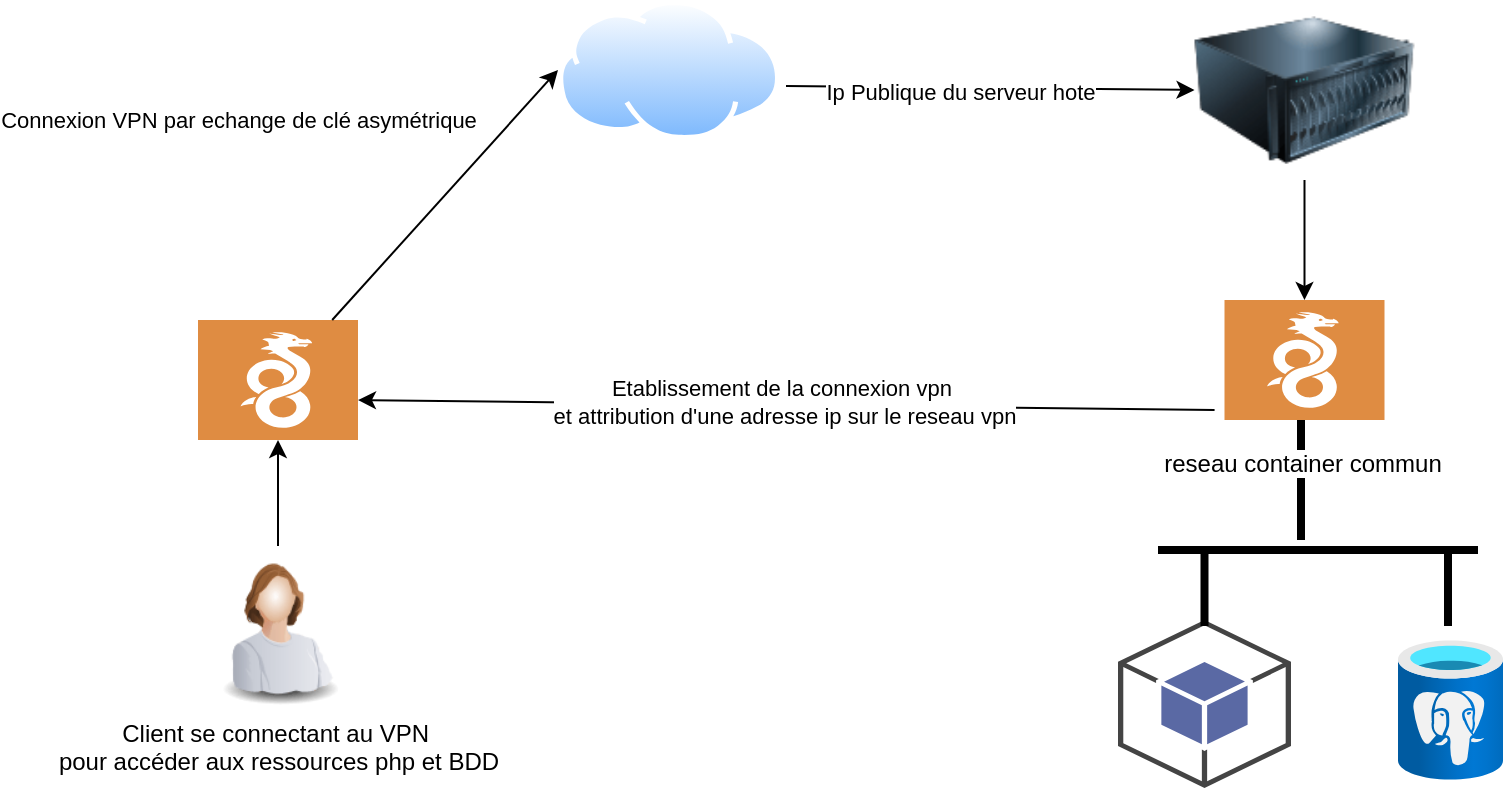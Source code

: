 <mxfile version="24.4.9" type="github">
  <diagram name="Page-1" id="5QQ1zmJ-lo7cxCse1y99">
    <mxGraphModel dx="1026" dy="585" grid="1" gridSize="10" guides="1" tooltips="1" connect="1" arrows="1" fold="1" page="1" pageScale="1" pageWidth="827" pageHeight="1169" math="0" shadow="0">
      <root>
        <mxCell id="0" />
        <mxCell id="1" parent="0" />
        <mxCell id="1YY25qMLv9Ye6war4K_D-1" value="" style="sketch=0;pointerEvents=1;shadow=0;dashed=0;html=1;strokeColor=none;fillColor=#DF8C42;labelPosition=center;verticalLabelPosition=bottom;verticalAlign=top;align=center;outlineConnect=0;shape=mxgraph.veeam2.wireguard;" vertex="1" parent="1">
          <mxGeometry x="110" y="230" width="80" height="60" as="geometry" />
        </mxCell>
        <mxCell id="1YY25qMLv9Ye6war4K_D-2" value="Client se connectant au VPN&amp;nbsp;&lt;div&gt;pour accéder aux ressources php et BDD&lt;/div&gt;" style="image;html=1;image=img/lib/clip_art/people/Worker_Woman_128x128.png" vertex="1" parent="1">
          <mxGeometry x="110" y="343" width="80" height="80" as="geometry" />
        </mxCell>
        <mxCell id="1YY25qMLv9Ye6war4K_D-3" value="" style="image;html=1;image=img/lib/clip_art/computers/Server_128x128.png" vertex="1" parent="1">
          <mxGeometry x="608.25" y="70" width="110" height="90" as="geometry" />
        </mxCell>
        <mxCell id="1YY25qMLv9Ye6war4K_D-4" value="" style="image;aspect=fixed;perimeter=ellipsePerimeter;html=1;align=center;shadow=0;dashed=0;spacingTop=3;image=img/lib/active_directory/internet_cloud.svg;" vertex="1" parent="1">
          <mxGeometry x="290" y="70" width="111.11" height="70" as="geometry" />
        </mxCell>
        <mxCell id="1YY25qMLv9Ye6war4K_D-6" value="" style="sketch=0;pointerEvents=1;shadow=0;dashed=0;html=1;strokeColor=none;fillColor=#DF8C42;labelPosition=center;verticalLabelPosition=bottom;verticalAlign=top;align=center;outlineConnect=0;shape=mxgraph.veeam2.wireguard;" vertex="1" parent="1">
          <mxGeometry x="623.25" y="220" width="80" height="60" as="geometry" />
        </mxCell>
        <mxCell id="1YY25qMLv9Ye6war4K_D-8" value="" style="outlineConnect=0;dashed=0;verticalLabelPosition=bottom;verticalAlign=top;align=center;html=1;shape=mxgraph.aws3.android;fillColor=#5A69A4;gradientColor=none;" vertex="1" parent="1">
          <mxGeometry x="570" y="380" width="86.5" height="84" as="geometry" />
        </mxCell>
        <mxCell id="1YY25qMLv9Ye6war4K_D-9" value="" style="image;aspect=fixed;html=1;points=[];align=center;fontSize=12;image=img/lib/azure2/databases/Azure_Database_PostgreSQL_Server.svg;" vertex="1" parent="1">
          <mxGeometry x="710" y="390" width="52.5" height="70" as="geometry" />
        </mxCell>
        <mxCell id="1YY25qMLv9Ye6war4K_D-10" value="" style="endArrow=classic;html=1;rounded=0;entryX=0;entryY=0.5;entryDx=0;entryDy=0;" edge="1" parent="1" source="1YY25qMLv9Ye6war4K_D-1" target="1YY25qMLv9Ye6war4K_D-4">
          <mxGeometry width="50" height="50" relative="1" as="geometry">
            <mxPoint x="390" y="330" as="sourcePoint" />
            <mxPoint x="440" y="280" as="targetPoint" />
          </mxGeometry>
        </mxCell>
        <mxCell id="1YY25qMLv9Ye6war4K_D-13" value="Connexion VPN par echange de clé asymétrique" style="edgeLabel;html=1;align=center;verticalAlign=middle;resizable=0;points=[];" vertex="1" connectable="0" parent="1YY25qMLv9Ye6war4K_D-10">
          <mxGeometry x="-0.18" y="-3" relative="1" as="geometry">
            <mxPoint x="-96" y="-51" as="offset" />
          </mxGeometry>
        </mxCell>
        <mxCell id="1YY25qMLv9Ye6war4K_D-11" value="" style="endArrow=classic;html=1;rounded=0;exitX=1.026;exitY=0.614;exitDx=0;exitDy=0;exitPerimeter=0;entryX=0;entryY=0.5;entryDx=0;entryDy=0;" edge="1" parent="1" source="1YY25qMLv9Ye6war4K_D-4" target="1YY25qMLv9Ye6war4K_D-3">
          <mxGeometry width="50" height="50" relative="1" as="geometry">
            <mxPoint x="390" y="330" as="sourcePoint" />
            <mxPoint x="610" y="240" as="targetPoint" />
          </mxGeometry>
        </mxCell>
        <mxCell id="1YY25qMLv9Ye6war4K_D-14" value="Ip Publique du serveur hote" style="edgeLabel;html=1;align=center;verticalAlign=middle;resizable=0;points=[];" vertex="1" connectable="0" parent="1YY25qMLv9Ye6war4K_D-11">
          <mxGeometry x="0.394" y="1" relative="1" as="geometry">
            <mxPoint x="-56" y="2" as="offset" />
          </mxGeometry>
        </mxCell>
        <mxCell id="1YY25qMLv9Ye6war4K_D-12" value="" style="endArrow=classic;html=1;rounded=0;entryX=0.5;entryY=1;entryDx=0;entryDy=0;entryPerimeter=0;exitX=0.5;exitY=0;exitDx=0;exitDy=0;" edge="1" parent="1" source="1YY25qMLv9Ye6war4K_D-2" target="1YY25qMLv9Ye6war4K_D-1">
          <mxGeometry width="50" height="50" relative="1" as="geometry">
            <mxPoint x="390" y="330" as="sourcePoint" />
            <mxPoint x="440" y="280" as="targetPoint" />
          </mxGeometry>
        </mxCell>
        <mxCell id="1YY25qMLv9Ye6war4K_D-16" value="" style="line;strokeWidth=4;html=1;perimeter=backbonePerimeter;points=[];outlineConnect=0;" vertex="1" parent="1">
          <mxGeometry x="590" y="330" width="160" height="30" as="geometry" />
        </mxCell>
        <mxCell id="1YY25qMLv9Ye6war4K_D-17" value="reseau container commun" style="line;strokeWidth=4;direction=south;html=1;perimeter=backbonePerimeter;points=[];outlineConnect=0;" vertex="1" parent="1">
          <mxGeometry x="656.5" y="280" width="10" height="60" as="geometry" />
        </mxCell>
        <mxCell id="1YY25qMLv9Ye6war4K_D-18" value="" style="line;strokeWidth=4;direction=south;html=1;perimeter=backbonePerimeter;points=[];outlineConnect=0;" vertex="1" parent="1">
          <mxGeometry x="608.25" y="343" width="10" height="40" as="geometry" />
        </mxCell>
        <mxCell id="1YY25qMLv9Ye6war4K_D-19" value="" style="line;strokeWidth=4;direction=south;html=1;perimeter=backbonePerimeter;points=[];outlineConnect=0;" vertex="1" parent="1">
          <mxGeometry x="730" y="343" width="10" height="40" as="geometry" />
        </mxCell>
        <mxCell id="1YY25qMLv9Ye6war4K_D-21" value="" style="endArrow=classic;html=1;rounded=0;exitX=-0.062;exitY=0.917;exitDx=0;exitDy=0;exitPerimeter=0;" edge="1" parent="1" source="1YY25qMLv9Ye6war4K_D-6">
          <mxGeometry width="50" height="50" relative="1" as="geometry">
            <mxPoint x="390" y="330" as="sourcePoint" />
            <mxPoint x="190" y="270" as="targetPoint" />
          </mxGeometry>
        </mxCell>
        <mxCell id="1YY25qMLv9Ye6war4K_D-22" value="Etablissement de la connexion vpn&amp;nbsp;&lt;div&gt;et attribution d&#39;une adresse ip sur le reseau vpn&lt;/div&gt;" style="edgeLabel;html=1;align=center;verticalAlign=middle;resizable=0;points=[];" vertex="1" connectable="0" parent="1YY25qMLv9Ye6war4K_D-21">
          <mxGeometry x="0.41" y="-1" relative="1" as="geometry">
            <mxPoint x="86" as="offset" />
          </mxGeometry>
        </mxCell>
        <mxCell id="1YY25qMLv9Ye6war4K_D-28" value="" style="endArrow=classic;html=1;rounded=0;" edge="1" parent="1" source="1YY25qMLv9Ye6war4K_D-3" target="1YY25qMLv9Ye6war4K_D-6">
          <mxGeometry width="50" height="50" relative="1" as="geometry">
            <mxPoint x="560" y="220" as="sourcePoint" />
            <mxPoint x="440" y="280" as="targetPoint" />
          </mxGeometry>
        </mxCell>
      </root>
    </mxGraphModel>
  </diagram>
</mxfile>
